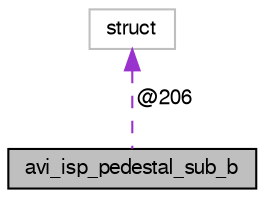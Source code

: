 digraph "avi_isp_pedestal_sub_b"
{
  edge [fontname="FreeSans",fontsize="10",labelfontname="FreeSans",labelfontsize="10"];
  node [fontname="FreeSans",fontsize="10",shape=record];
  Node1 [label="avi_isp_pedestal_sub_b",height=0.2,width=0.4,color="black", fillcolor="grey75", style="filled", fontcolor="black"];
  Node2 -> Node1 [dir="back",color="darkorchid3",fontsize="10",style="dashed",label=" @206" ,fontname="FreeSans"];
  Node2 [label="struct",height=0.2,width=0.4,color="grey75", fillcolor="white", style="filled"];
}
